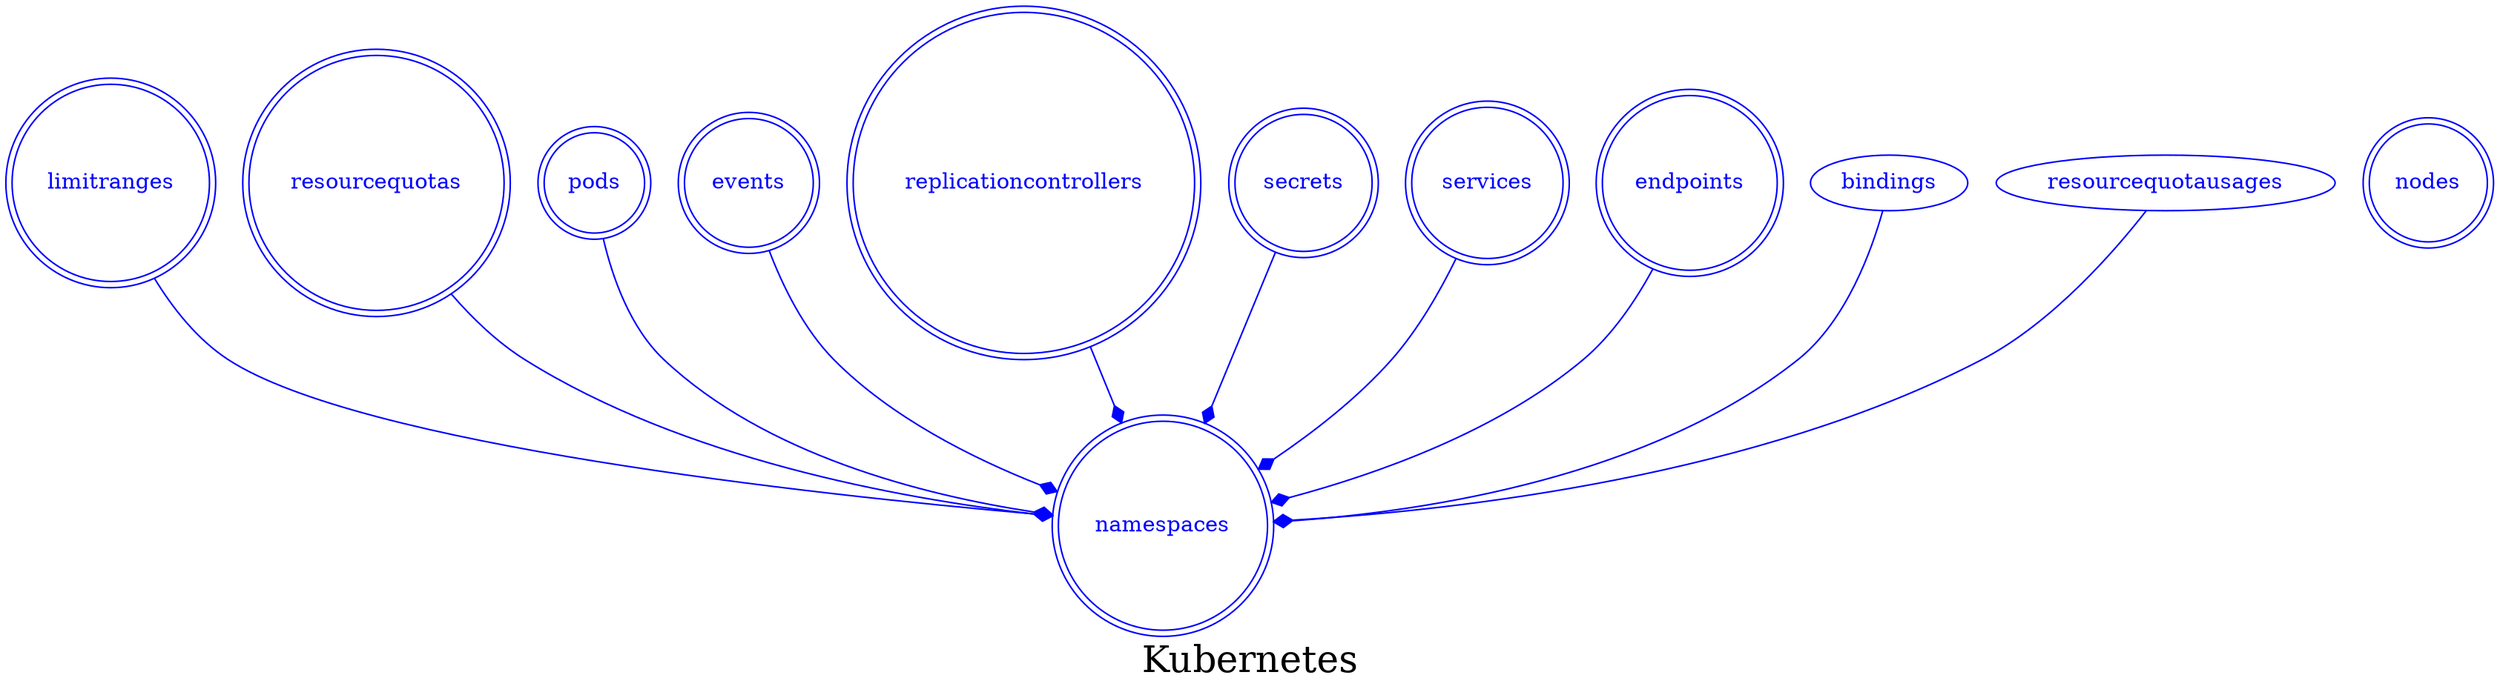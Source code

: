 digraph AllInOne_LexiconGraph {
graph[label="Kubernetes", fontsize=24]
splines=true
"limitranges" [color=blue, fontcolor=blue, shape=doublecircle]
"resourcequotas" [color=blue, fontcolor=blue, shape=doublecircle]
"pods" [color=blue, fontcolor=blue, shape=doublecircle]
"namespaces" [color=blue, fontcolor=blue, shape=doublecircle]
"events" [color=blue, fontcolor=blue, shape=doublecircle]
"nodes" [color=blue, fontcolor=blue, shape=doublecircle]
"replicationcontrollers" [color=blue, fontcolor=blue, shape=doublecircle]
"secrets" [color=blue, fontcolor=blue, shape=doublecircle]
"services" [color=blue, fontcolor=blue, shape=doublecircle]
"endpoints" [color=blue, fontcolor=blue, shape=doublecircle]
"events" -> "namespaces" [color=blue, fontcolor=blue, arrowhead=diamond, arrowtail=none]
"limitranges" -> "namespaces" [color=blue, fontcolor=blue, arrowhead=diamond, arrowtail=none]
"resourcequotas" -> "namespaces" [color=blue, fontcolor=blue, arrowhead=diamond, arrowtail=none]
"replicationcontrollers" -> "namespaces" [color=blue, fontcolor=blue, arrowhead=diamond, arrowtail=none]
"pods" -> "namespaces" [color=blue, fontcolor=blue, arrowhead=diamond, arrowtail=none]
"services" -> "namespaces" [color=blue, fontcolor=blue, arrowhead=diamond, arrowtail=none]
"endpoints" -> "namespaces" [color=blue, fontcolor=blue, arrowhead=diamond, arrowtail=none]
"secrets" -> "namespaces" [color=blue, fontcolor=blue, arrowhead=diamond, arrowtail=none]
"bindings" -> "namespaces" [color=blue, fontcolor=blue, arrowhead=diamond, arrowtail=none]
"bindings" [color=blue, fontcolor=blue, shape=ellipse]
"resourcequotausages" -> "namespaces" [color=blue, fontcolor=blue, arrowhead=diamond, arrowtail=none]
"resourcequotausages" [color=blue, fontcolor=blue, shape=ellipse]
}
